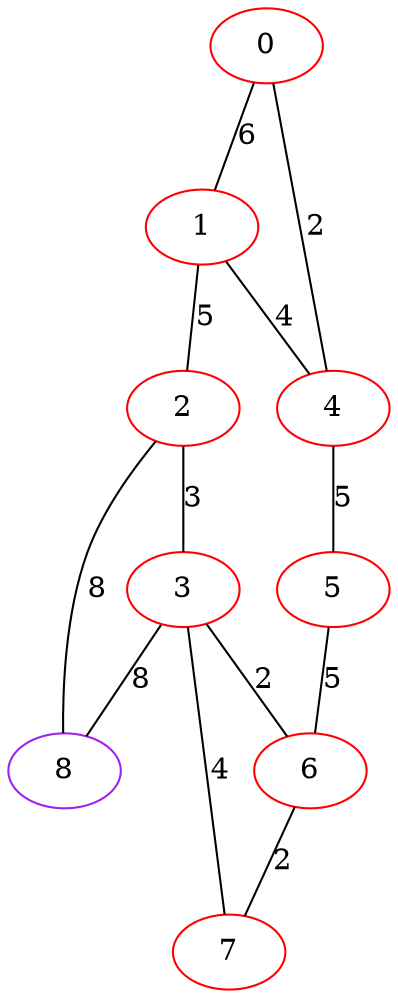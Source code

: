 graph "" {
0 [color=red, weight=1];
1 [color=red, weight=1];
2 [color=red, weight=1];
3 [color=red, weight=1];
4 [color=red, weight=1];
5 [color=red, weight=1];
6 [color=red, weight=1];
7 [color=red, weight=1];
8 [color=purple, weight=4];
0 -- 1  [key=0, label=6];
0 -- 4  [key=0, label=2];
1 -- 2  [key=0, label=5];
1 -- 4  [key=0, label=4];
2 -- 8  [key=0, label=8];
2 -- 3  [key=0, label=3];
3 -- 8  [key=0, label=8];
3 -- 6  [key=0, label=2];
3 -- 7  [key=0, label=4];
4 -- 5  [key=0, label=5];
5 -- 6  [key=0, label=5];
6 -- 7  [key=0, label=2];
}

